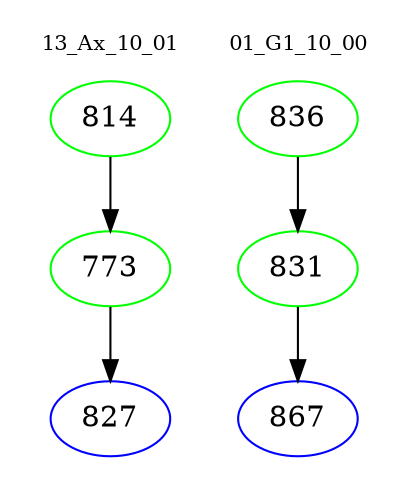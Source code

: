 digraph{
subgraph cluster_0 {
color = white
label = "13_Ax_10_01";
fontsize=10;
T0_814 [label="814", color="green"]
T0_814 -> T0_773 [color="black"]
T0_773 [label="773", color="green"]
T0_773 -> T0_827 [color="black"]
T0_827 [label="827", color="blue"]
}
subgraph cluster_1 {
color = white
label = "01_G1_10_00";
fontsize=10;
T1_836 [label="836", color="green"]
T1_836 -> T1_831 [color="black"]
T1_831 [label="831", color="green"]
T1_831 -> T1_867 [color="black"]
T1_867 [label="867", color="blue"]
}
}
